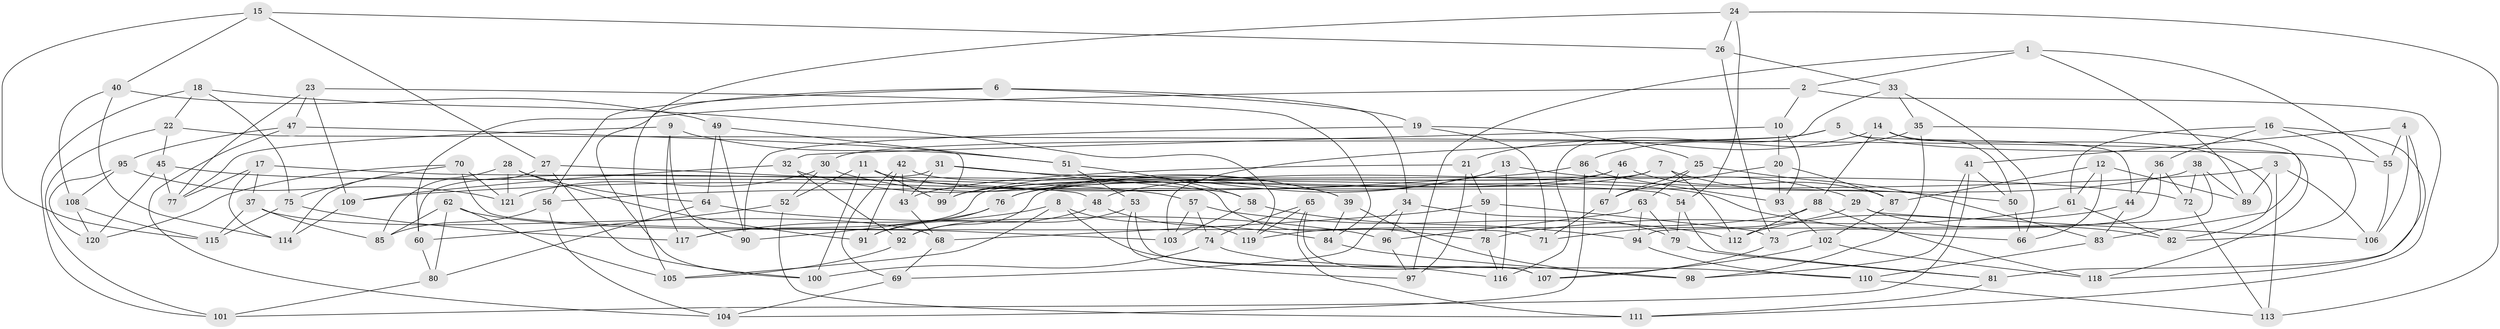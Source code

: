 // coarse degree distribution, {6: 0.17857142857142858, 4: 0.6666666666666666, 3: 0.023809523809523808, 11: 0.011904761904761904, 8: 0.047619047619047616, 5: 0.047619047619047616, 7: 0.011904761904761904, 10: 0.011904761904761904}
// Generated by graph-tools (version 1.1) at 2025/20/03/04/25 18:20:34]
// undirected, 121 vertices, 242 edges
graph export_dot {
graph [start="1"]
  node [color=gray90,style=filled];
  1;
  2;
  3;
  4;
  5;
  6;
  7;
  8;
  9;
  10;
  11;
  12;
  13;
  14;
  15;
  16;
  17;
  18;
  19;
  20;
  21;
  22;
  23;
  24;
  25;
  26;
  27;
  28;
  29;
  30;
  31;
  32;
  33;
  34;
  35;
  36;
  37;
  38;
  39;
  40;
  41;
  42;
  43;
  44;
  45;
  46;
  47;
  48;
  49;
  50;
  51;
  52;
  53;
  54;
  55;
  56;
  57;
  58;
  59;
  60;
  61;
  62;
  63;
  64;
  65;
  66;
  67;
  68;
  69;
  70;
  71;
  72;
  73;
  74;
  75;
  76;
  77;
  78;
  79;
  80;
  81;
  82;
  83;
  84;
  85;
  86;
  87;
  88;
  89;
  90;
  91;
  92;
  93;
  94;
  95;
  96;
  97;
  98;
  99;
  100;
  101;
  102;
  103;
  104;
  105;
  106;
  107;
  108;
  109;
  110;
  111;
  112;
  113;
  114;
  115;
  116;
  117;
  118;
  119;
  120;
  121;
  1 -- 55;
  1 -- 89;
  1 -- 97;
  1 -- 2;
  2 -- 111;
  2 -- 10;
  2 -- 60;
  3 -- 89;
  3 -- 106;
  3 -- 56;
  3 -- 113;
  4 -- 81;
  4 -- 55;
  4 -- 41;
  4 -- 106;
  5 -- 55;
  5 -- 44;
  5 -- 103;
  5 -- 30;
  6 -- 34;
  6 -- 56;
  6 -- 19;
  6 -- 105;
  7 -- 92;
  7 -- 112;
  7 -- 76;
  7 -- 50;
  8 -- 105;
  8 -- 119;
  8 -- 117;
  8 -- 116;
  9 -- 51;
  9 -- 77;
  9 -- 90;
  9 -- 117;
  10 -- 93;
  10 -- 20;
  10 -- 32;
  11 -- 66;
  11 -- 52;
  11 -- 100;
  11 -- 99;
  12 -- 66;
  12 -- 61;
  12 -- 87;
  12 -- 89;
  13 -- 76;
  13 -- 99;
  13 -- 29;
  13 -- 116;
  14 -- 21;
  14 -- 88;
  14 -- 50;
  14 -- 82;
  15 -- 26;
  15 -- 115;
  15 -- 27;
  15 -- 40;
  16 -- 118;
  16 -- 36;
  16 -- 82;
  16 -- 61;
  17 -- 77;
  17 -- 37;
  17 -- 114;
  17 -- 54;
  18 -- 119;
  18 -- 75;
  18 -- 22;
  18 -- 101;
  19 -- 25;
  19 -- 71;
  19 -- 90;
  20 -- 67;
  20 -- 93;
  20 -- 87;
  21 -- 43;
  21 -- 59;
  21 -- 97;
  22 -- 45;
  22 -- 118;
  22 -- 101;
  23 -- 47;
  23 -- 84;
  23 -- 77;
  23 -- 109;
  24 -- 113;
  24 -- 100;
  24 -- 54;
  24 -- 26;
  25 -- 67;
  25 -- 63;
  25 -- 83;
  26 -- 73;
  26 -- 33;
  27 -- 48;
  27 -- 85;
  27 -- 100;
  28 -- 114;
  28 -- 64;
  28 -- 121;
  28 -- 91;
  29 -- 106;
  29 -- 82;
  29 -- 71;
  30 -- 121;
  30 -- 39;
  30 -- 52;
  31 -- 43;
  31 -- 58;
  31 -- 72;
  31 -- 60;
  32 -- 92;
  32 -- 109;
  32 -- 39;
  33 -- 35;
  33 -- 66;
  33 -- 116;
  34 -- 69;
  34 -- 96;
  34 -- 79;
  35 -- 83;
  35 -- 86;
  35 -- 98;
  36 -- 73;
  36 -- 72;
  36 -- 44;
  37 -- 85;
  37 -- 115;
  37 -- 68;
  38 -- 89;
  38 -- 48;
  38 -- 94;
  38 -- 72;
  39 -- 98;
  39 -- 84;
  40 -- 49;
  40 -- 108;
  40 -- 114;
  41 -- 50;
  41 -- 101;
  41 -- 98;
  42 -- 69;
  42 -- 91;
  42 -- 43;
  42 -- 78;
  43 -- 68;
  44 -- 112;
  44 -- 83;
  45 -- 77;
  45 -- 57;
  45 -- 120;
  46 -- 67;
  46 -- 87;
  46 -- 99;
  46 -- 117;
  47 -- 95;
  47 -- 99;
  47 -- 104;
  48 -- 91;
  48 -- 84;
  49 -- 90;
  49 -- 51;
  49 -- 64;
  50 -- 66;
  51 -- 53;
  51 -- 58;
  52 -- 111;
  52 -- 60;
  53 -- 97;
  53 -- 92;
  53 -- 107;
  54 -- 81;
  54 -- 79;
  55 -- 106;
  56 -- 104;
  56 -- 85;
  57 -- 103;
  57 -- 112;
  57 -- 74;
  58 -- 103;
  58 -- 94;
  59 -- 73;
  59 -- 68;
  59 -- 78;
  60 -- 80;
  61 -- 82;
  61 -- 78;
  62 -- 85;
  62 -- 103;
  62 -- 105;
  62 -- 80;
  63 -- 79;
  63 -- 94;
  63 -- 96;
  64 -- 80;
  64 -- 96;
  65 -- 119;
  65 -- 74;
  65 -- 111;
  65 -- 107;
  67 -- 71;
  68 -- 69;
  69 -- 104;
  70 -- 120;
  70 -- 121;
  70 -- 71;
  70 -- 75;
  72 -- 113;
  73 -- 107;
  74 -- 110;
  74 -- 100;
  75 -- 115;
  75 -- 117;
  76 -- 91;
  76 -- 90;
  78 -- 116;
  79 -- 81;
  80 -- 101;
  81 -- 111;
  83 -- 110;
  84 -- 98;
  86 -- 104;
  86 -- 109;
  86 -- 93;
  87 -- 102;
  88 -- 112;
  88 -- 119;
  88 -- 118;
  92 -- 105;
  93 -- 102;
  94 -- 110;
  95 -- 121;
  95 -- 120;
  95 -- 108;
  96 -- 97;
  102 -- 107;
  102 -- 118;
  108 -- 115;
  108 -- 120;
  109 -- 114;
  110 -- 113;
}
